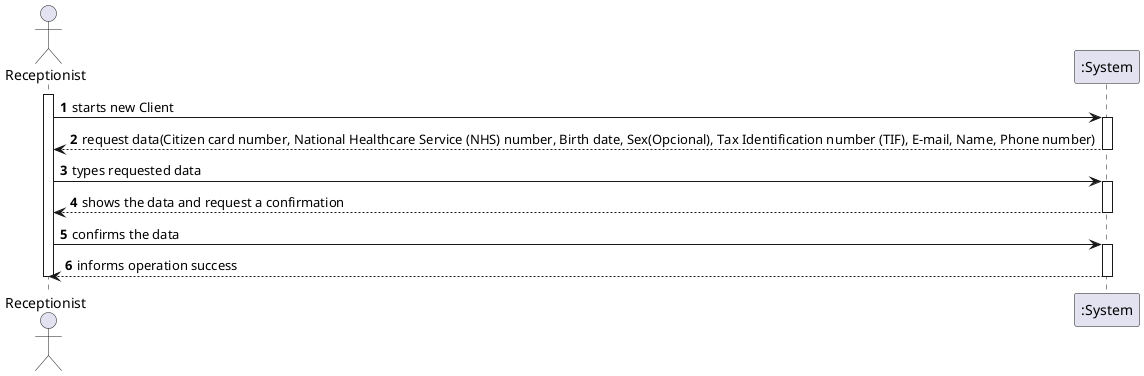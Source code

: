 @startuml
actor Receptionist as Adm
participant ":System" as System

autonumber
activate Adm
Adm -> System: starts new Client
activate System
System --> Adm: request data(Citizen card number, National Healthcare Service (NHS) number, Birth date, Sex(Opcional), Tax Identification number (TIF), E-mail, Name, Phone number)
deactivate System
Adm -> System: types requested data
activate System
System --> Adm: shows the data and request a confirmation
deactivate System
Adm -> System: confirms the data
activate System
System --> Adm: informs operation success 
deactivate System
deactivate Adm
@enduml